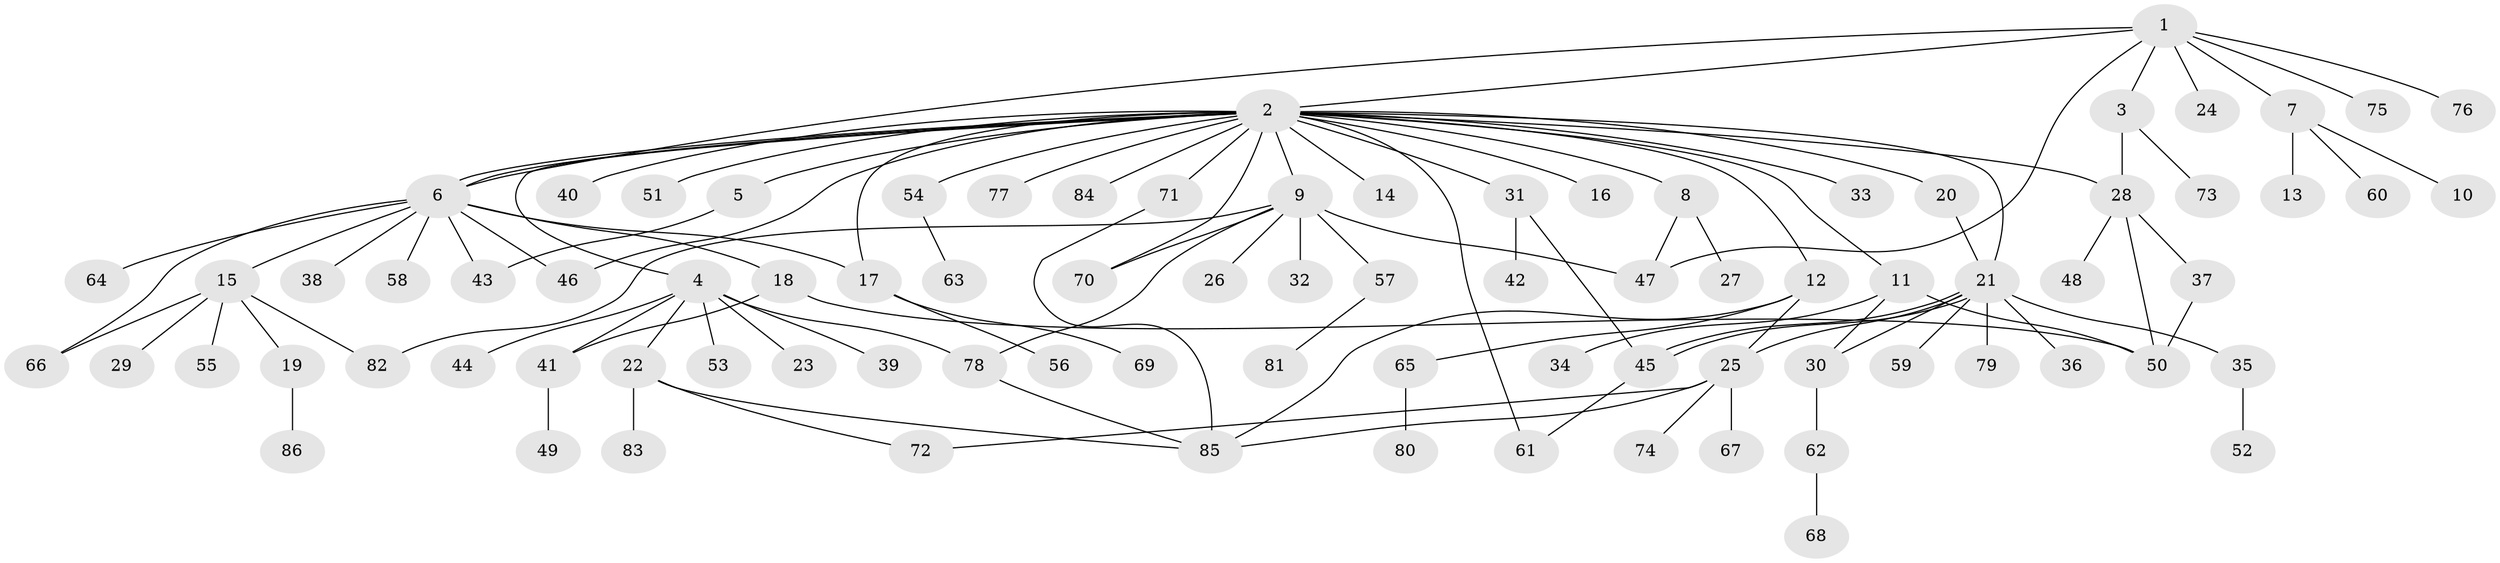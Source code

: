 // Generated by graph-tools (version 1.1) at 2025/35/03/09/25 02:35:50]
// undirected, 86 vertices, 112 edges
graph export_dot {
graph [start="1"]
  node [color=gray90,style=filled];
  1;
  2;
  3;
  4;
  5;
  6;
  7;
  8;
  9;
  10;
  11;
  12;
  13;
  14;
  15;
  16;
  17;
  18;
  19;
  20;
  21;
  22;
  23;
  24;
  25;
  26;
  27;
  28;
  29;
  30;
  31;
  32;
  33;
  34;
  35;
  36;
  37;
  38;
  39;
  40;
  41;
  42;
  43;
  44;
  45;
  46;
  47;
  48;
  49;
  50;
  51;
  52;
  53;
  54;
  55;
  56;
  57;
  58;
  59;
  60;
  61;
  62;
  63;
  64;
  65;
  66;
  67;
  68;
  69;
  70;
  71;
  72;
  73;
  74;
  75;
  76;
  77;
  78;
  79;
  80;
  81;
  82;
  83;
  84;
  85;
  86;
  1 -- 2;
  1 -- 3;
  1 -- 6;
  1 -- 7;
  1 -- 24;
  1 -- 47;
  1 -- 75;
  1 -- 76;
  2 -- 4;
  2 -- 5;
  2 -- 6;
  2 -- 6;
  2 -- 8;
  2 -- 9;
  2 -- 11;
  2 -- 12;
  2 -- 14;
  2 -- 16;
  2 -- 17;
  2 -- 20;
  2 -- 21;
  2 -- 28;
  2 -- 31;
  2 -- 33;
  2 -- 40;
  2 -- 46;
  2 -- 51;
  2 -- 54;
  2 -- 61;
  2 -- 70;
  2 -- 71;
  2 -- 77;
  2 -- 84;
  3 -- 28;
  3 -- 73;
  4 -- 22;
  4 -- 23;
  4 -- 39;
  4 -- 41;
  4 -- 44;
  4 -- 53;
  4 -- 78;
  5 -- 43;
  6 -- 15;
  6 -- 17;
  6 -- 18;
  6 -- 38;
  6 -- 43;
  6 -- 46;
  6 -- 58;
  6 -- 64;
  6 -- 66;
  7 -- 10;
  7 -- 13;
  7 -- 60;
  8 -- 27;
  8 -- 47;
  9 -- 26;
  9 -- 32;
  9 -- 47;
  9 -- 57;
  9 -- 70;
  9 -- 78;
  9 -- 82;
  11 -- 30;
  11 -- 34;
  11 -- 50;
  12 -- 25;
  12 -- 65;
  12 -- 85;
  15 -- 19;
  15 -- 29;
  15 -- 55;
  15 -- 66;
  15 -- 82;
  17 -- 56;
  17 -- 69;
  18 -- 41;
  18 -- 50;
  19 -- 86;
  20 -- 21;
  21 -- 25;
  21 -- 30;
  21 -- 35;
  21 -- 36;
  21 -- 45;
  21 -- 45;
  21 -- 59;
  21 -- 79;
  22 -- 72;
  22 -- 83;
  22 -- 85;
  25 -- 67;
  25 -- 72;
  25 -- 74;
  25 -- 85;
  28 -- 37;
  28 -- 48;
  28 -- 50;
  30 -- 62;
  31 -- 42;
  31 -- 45;
  35 -- 52;
  37 -- 50;
  41 -- 49;
  45 -- 61;
  54 -- 63;
  57 -- 81;
  62 -- 68;
  65 -- 80;
  71 -- 85;
  78 -- 85;
}
